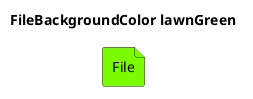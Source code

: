 @startuml
'!include ../../../plantuml-styles/plantuml-ae-skinparam-ex.iuml

skinparam FileBackgroundColor lawnGreen

title FileBackgroundColor lawnGreen

file File 
@enduml